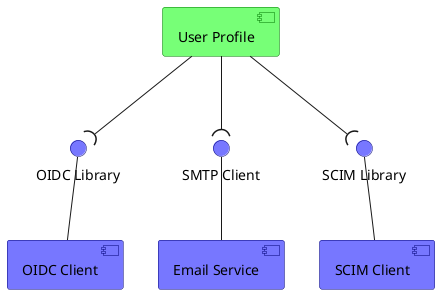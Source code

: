 @startuml component

hide stereotype

component "SCIM Client" as scim <<provider>>
component "Email Service" as email <<provider>>
component "OIDC Client" as oidc <<provider>>
() "SCIM Library" as scimapi <<consumed>>
() "SMTP Client" as smtpapi <<consumed>>
() "OIDC Library" as oidcapi <<consumed>>
scim -up- scimapi
email -up- smtpapi
oidc -up- oidcapi


component "User Profile" as user_profile <<user_profile>>
user_profile -down-( scimapi
user_profile -down-( smtpapi
user_profile -down-( oidcapi

skinparam component<<user_profile>> {
    BackgroundColor #77ff77
    BorderColor #007700
}

skinparam interface<<consumed>> {
    BackgroundColor #7777ff
    BorderColor #000077
}

skinparam component<<provider>> {
    BackgroundColor #7777ff
    BorderColor #000077
}

@enduml
